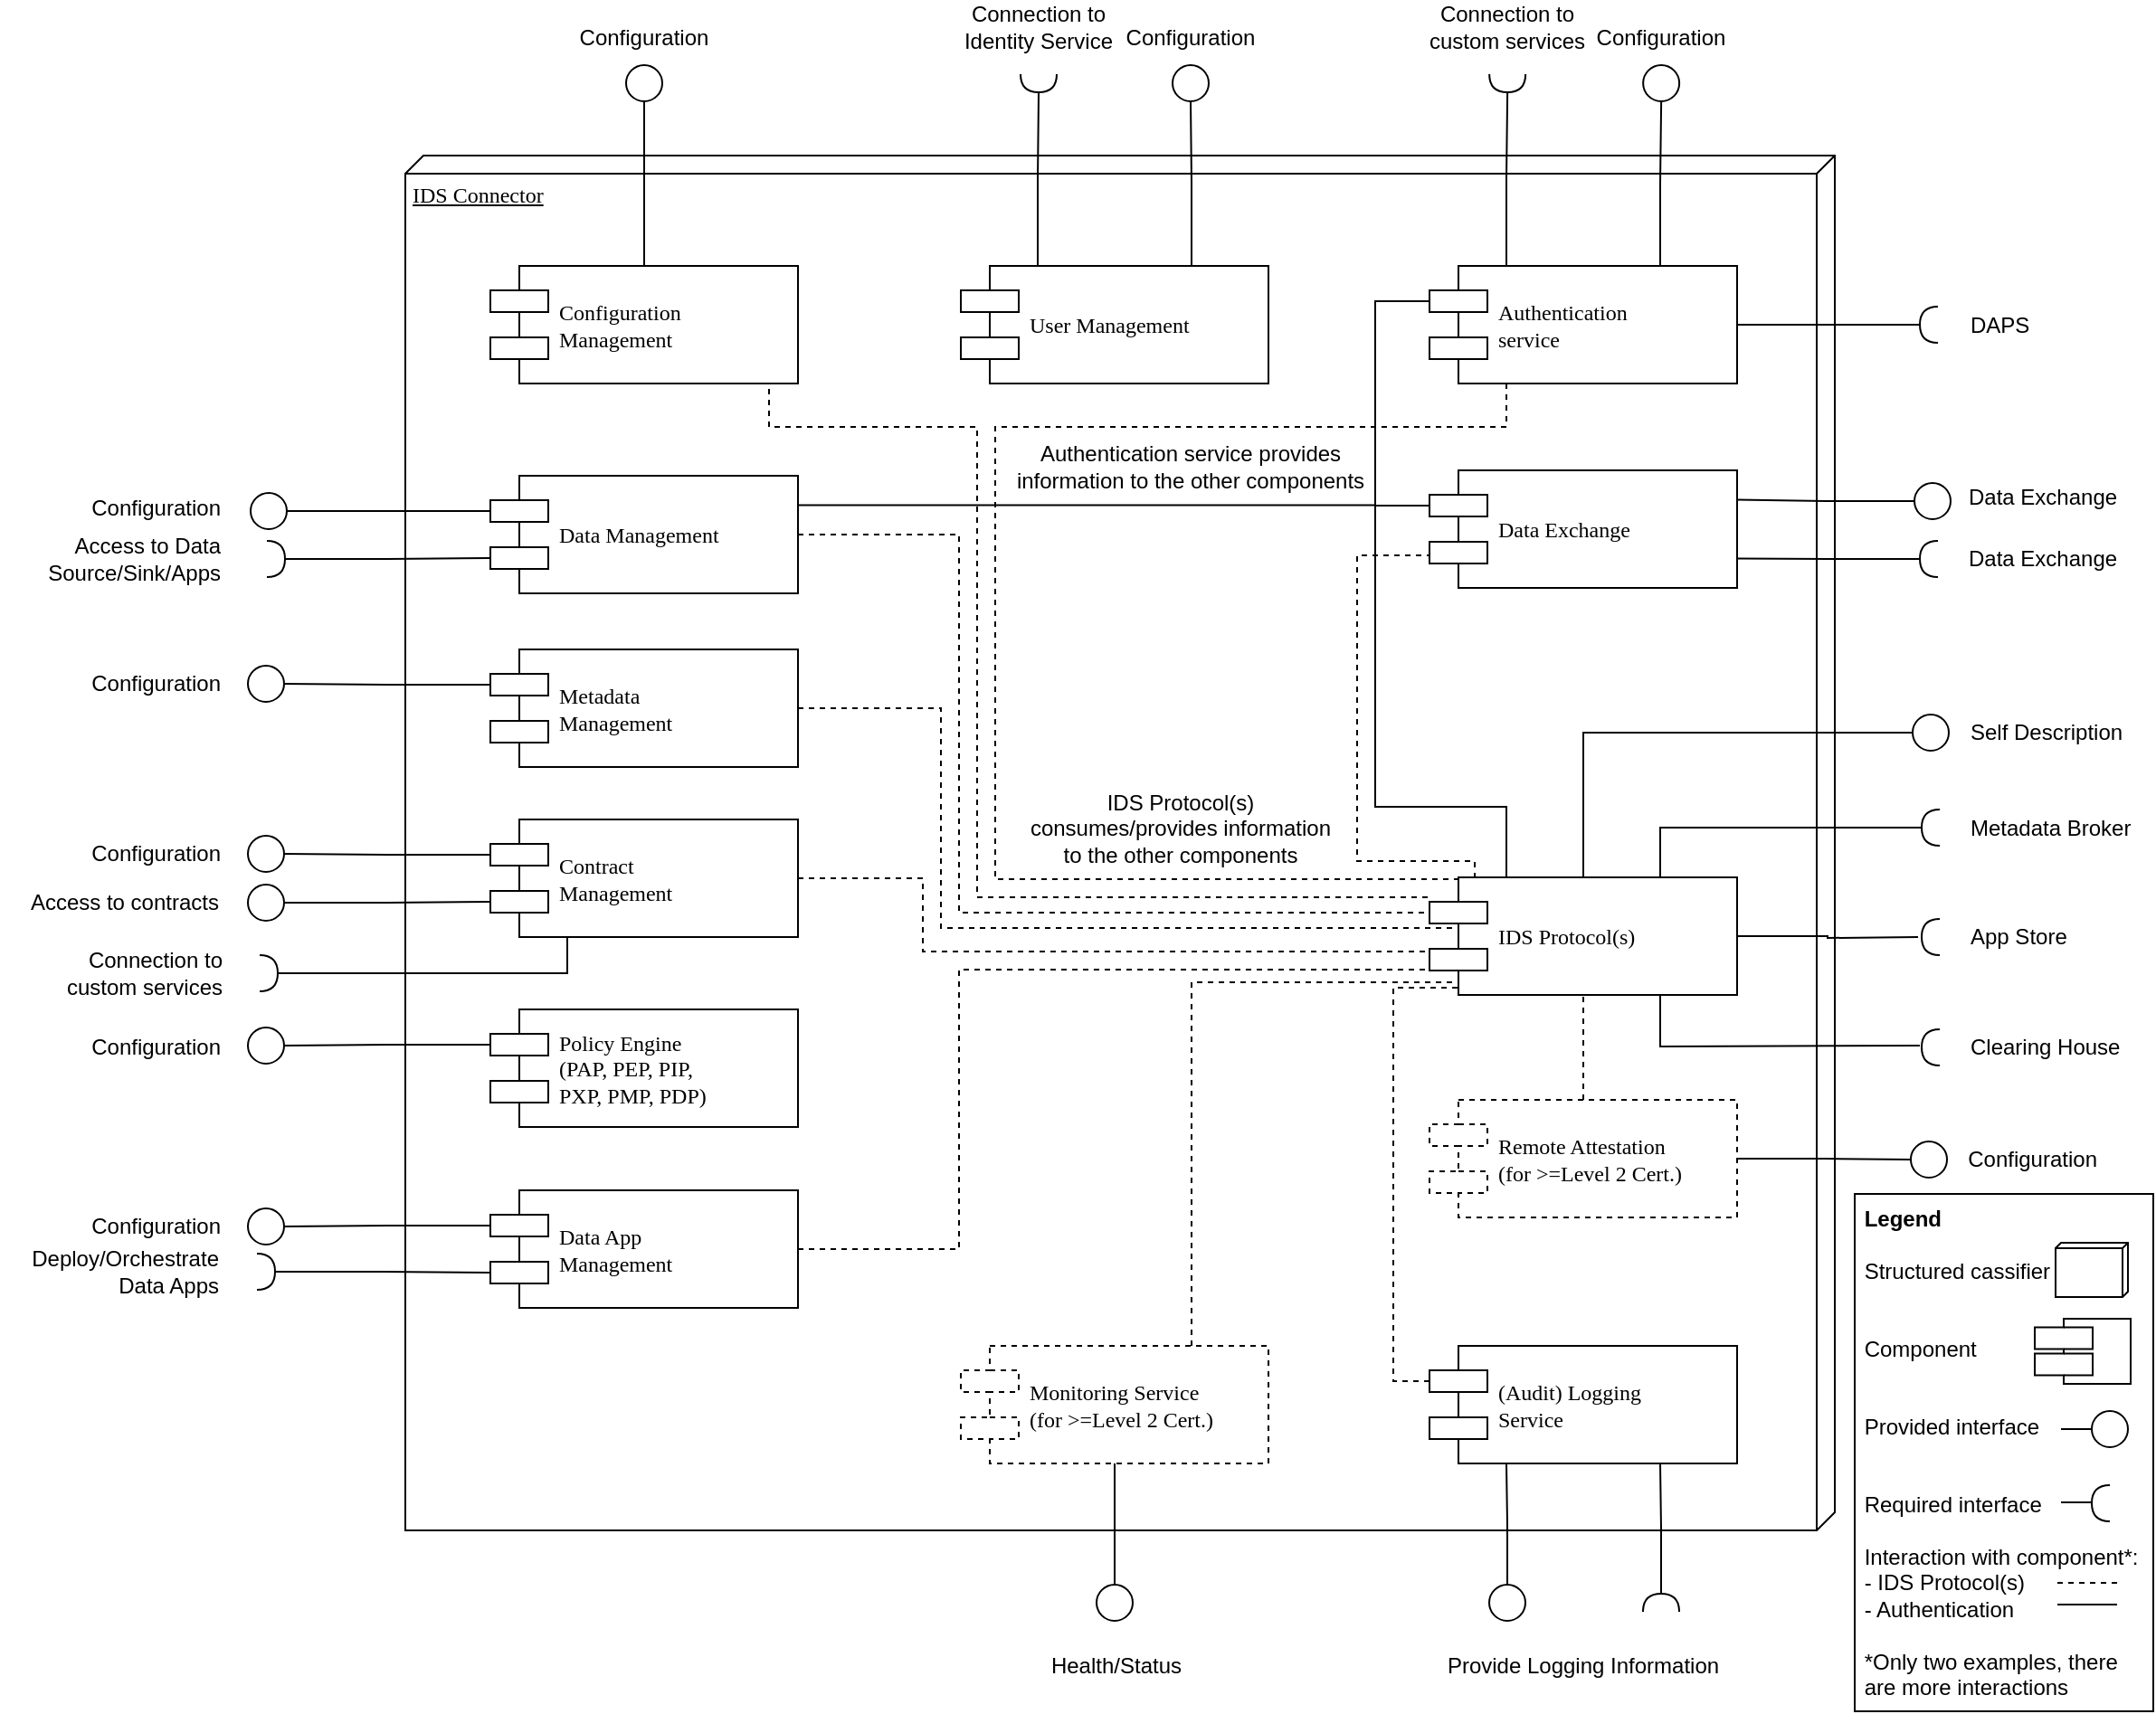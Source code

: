 <mxfile version="16.4.11" type="device"><diagram name="Page-1" id="5f0bae14-7c28-e335-631c-24af17079c00"><mxGraphModel dx="2674" dy="2086" grid="1" gridSize="10" guides="1" tooltips="1" connect="1" arrows="1" fold="1" page="1" pageScale="1" pageWidth="1100" pageHeight="850" background="none" math="0" shadow="0"><root><mxCell id="0"/><mxCell id="1" parent="0"/><mxCell id="jyTs4A_rWqT5F-8VlOva-28" value="IDS Connector" style="verticalAlign=top;align=left;spacingTop=8;spacingLeft=2;spacingRight=12;shape=cube;size=10;direction=south;fontStyle=4;html=1;rounded=0;shadow=0;comic=0;labelBackgroundColor=none;strokeWidth=1;fontFamily=Verdana;fontSize=12" parent="1" vertex="1"><mxGeometry x="154" y="50" width="790" height="760" as="geometry"/></mxCell><mxCell id="jyTs4A_rWqT5F-8VlOva-112" style="edgeStyle=orthogonalEdgeStyle;rounded=0;orthogonalLoop=1;jettySize=auto;html=1;exitX=1;exitY=0.5;exitDx=0;exitDy=0;entryX=0;entryY=0.3;entryDx=0;entryDy=0;endArrow=none;endFill=0;fillColor=#f8cecc;strokeColor=#000000;dashed=1;" parent="1" source="jyTs4A_rWqT5F-8VlOva-1" target="jyTs4A_rWqT5F-8VlOva-34" edge="1"><mxGeometry relative="1" as="geometry"><Array as="points"><mxPoint x="460" y="260"/><mxPoint x="460" y="469"/></Array></mxGeometry></mxCell><mxCell id="JZ4Dpea59XBY0IXT6QqH-74" style="edgeStyle=orthogonalEdgeStyle;rounded=0;orthogonalLoop=1;jettySize=auto;html=1;exitX=0;exitY=0.3;exitDx=0;exitDy=0;endArrow=none;endFill=0;entryX=1;entryY=0.5;entryDx=0;entryDy=0;" parent="1" source="jyTs4A_rWqT5F-8VlOva-1" target="JZ4Dpea59XBY0IXT6QqH-85" edge="1"><mxGeometry relative="1" as="geometry"><mxPoint x="40" y="230" as="targetPoint"/></mxGeometry></mxCell><mxCell id="jyTs4A_rWqT5F-8VlOva-1" value="Data Management" style="shape=component;align=left;spacingLeft=36;rounded=0;shadow=0;comic=0;labelBackgroundColor=none;strokeWidth=1;fontFamily=Verdana;fontSize=12;html=1;" parent="1" vertex="1"><mxGeometry x="201" y="227" width="170" height="65" as="geometry"/></mxCell><mxCell id="JZ4Dpea59XBY0IXT6QqH-13" style="edgeStyle=orthogonalEdgeStyle;rounded=0;orthogonalLoop=1;jettySize=auto;html=1;exitX=0.25;exitY=0;exitDx=0;exitDy=0;entryX=1;entryY=0.5;entryDx=0;entryDy=0;endArrow=none;endFill=0;entryPerimeter=0;" parent="1" source="jyTs4A_rWqT5F-8VlOva-2" target="JZ4Dpea59XBY0IXT6QqH-59" edge="1"><mxGeometry relative="1" as="geometry"><mxPoint x="538.5" y="16" as="targetPoint"/></mxGeometry></mxCell><mxCell id="JZ4Dpea59XBY0IXT6QqH-79" style="edgeStyle=orthogonalEdgeStyle;rounded=0;orthogonalLoop=1;jettySize=auto;html=1;exitX=0.75;exitY=0;exitDx=0;exitDy=0;endArrow=none;endFill=0;entryX=0.5;entryY=1;entryDx=0;entryDy=0;" parent="1" source="jyTs4A_rWqT5F-8VlOva-2" target="JZ4Dpea59XBY0IXT6QqH-99" edge="1"><mxGeometry relative="1" as="geometry"><mxPoint x="588" y="30" as="targetPoint"/></mxGeometry></mxCell><mxCell id="jyTs4A_rWqT5F-8VlOva-2" value="User Management" style="shape=component;align=left;spacingLeft=36;rounded=0;shadow=0;comic=0;labelBackgroundColor=none;strokeWidth=1;fontFamily=Verdana;fontSize=12;html=1;" parent="1" vertex="1"><mxGeometry x="461" y="111" width="170" height="65" as="geometry"/></mxCell><mxCell id="jyTs4A_rWqT5F-8VlOva-119" style="edgeStyle=orthogonalEdgeStyle;rounded=0;orthogonalLoop=1;jettySize=auto;html=1;exitX=0.75;exitY=0;exitDx=0;exitDy=0;entryX=0.094;entryY=0.892;entryDx=0;entryDy=0;endArrow=none;endFill=0;fillColor=#f8cecc;strokeColor=#000000;dashed=1;entryPerimeter=0;" parent="1" source="jyTs4A_rWqT5F-8VlOva-3" target="jyTs4A_rWqT5F-8VlOva-34" edge="1"><mxGeometry relative="1" as="geometry"><mxPoint x="546" y="687" as="sourcePoint"/><Array as="points"><mxPoint x="589" y="507"/></Array></mxGeometry></mxCell><mxCell id="JZ4Dpea59XBY0IXT6QqH-19" style="edgeStyle=orthogonalEdgeStyle;rounded=0;orthogonalLoop=1;jettySize=auto;html=1;exitX=0.5;exitY=1;exitDx=0;exitDy=0;entryX=0.5;entryY=0;entryDx=0;entryDy=0;endArrow=none;endFill=0;" parent="1" source="jyTs4A_rWqT5F-8VlOva-3" target="JZ4Dpea59XBY0IXT6QqH-17" edge="1"><mxGeometry relative="1" as="geometry"/></mxCell><mxCell id="jyTs4A_rWqT5F-8VlOva-3" value="Monitoring Service&lt;br&gt;(for &amp;gt;=Level 2 Cert.)" style="shape=component;align=left;spacingLeft=36;rounded=0;shadow=0;comic=0;labelBackgroundColor=none;strokeWidth=1;fontFamily=Verdana;fontSize=12;html=1;dashed=1;" parent="1" vertex="1"><mxGeometry x="461" y="708" width="170" height="65" as="geometry"/></mxCell><mxCell id="jyTs4A_rWqT5F-8VlOva-118" style="edgeStyle=orthogonalEdgeStyle;rounded=0;orthogonalLoop=1;jettySize=auto;html=1;exitX=0;exitY=0.3;exitDx=0;exitDy=0;endArrow=none;endFill=0;fillColor=#f8cecc;strokeColor=#000000;dashed=1;entryX=0.129;entryY=1;entryDx=0;entryDy=0;entryPerimeter=0;" parent="1" source="jyTs4A_rWqT5F-8VlOva-4" target="jyTs4A_rWqT5F-8VlOva-34" edge="1"><mxGeometry relative="1" as="geometry"><Array as="points"><mxPoint x="700" y="728"/><mxPoint x="700" y="510"/><mxPoint x="742" y="510"/></Array><mxPoint x="762.5" y="687" as="sourcePoint"/></mxGeometry></mxCell><mxCell id="jyTs4A_rWqT5F-8VlOva-4" value="(Audit) Logging&lt;br&gt;Service" style="shape=component;align=left;spacingLeft=36;rounded=0;shadow=0;comic=0;labelBackgroundColor=none;strokeWidth=1;fontFamily=Verdana;fontSize=12;html=1;" parent="1" vertex="1"><mxGeometry x="720" y="708" width="170" height="65" as="geometry"/></mxCell><mxCell id="JZ4Dpea59XBY0IXT6QqH-81" style="edgeStyle=orthogonalEdgeStyle;rounded=0;orthogonalLoop=1;jettySize=auto;html=1;exitX=0.5;exitY=0;exitDx=0;exitDy=0;entryX=0.5;entryY=1;entryDx=0;entryDy=0;endArrow=none;endFill=0;" parent="1" source="jyTs4A_rWqT5F-8VlOva-5" target="JZ4Dpea59XBY0IXT6QqH-80" edge="1"><mxGeometry relative="1" as="geometry"/></mxCell><mxCell id="JZ4Dpea59XBY0IXT6QqH-118" style="edgeStyle=orthogonalEdgeStyle;rounded=0;orthogonalLoop=1;jettySize=auto;html=1;exitX=0.5;exitY=1;exitDx=0;exitDy=0;dashed=1;endArrow=none;endFill=0;" parent="1" source="jyTs4A_rWqT5F-8VlOva-5" target="jyTs4A_rWqT5F-8VlOva-34" edge="1"><mxGeometry relative="1" as="geometry"><Array as="points"><mxPoint x="355" y="176"/><mxPoint x="355" y="200"/><mxPoint x="470" y="200"/><mxPoint x="470" y="460"/></Array></mxGeometry></mxCell><mxCell id="jyTs4A_rWqT5F-8VlOva-5" value="Configuration&lt;br&gt;Management" style="shape=component;align=left;spacingLeft=36;rounded=0;shadow=0;comic=0;labelBackgroundColor=none;strokeWidth=1;fontFamily=Verdana;fontSize=12;html=1;" parent="1" vertex="1"><mxGeometry x="201" y="111" width="170" height="65" as="geometry"/></mxCell><mxCell id="jyTs4A_rWqT5F-8VlOva-113" style="edgeStyle=orthogonalEdgeStyle;rounded=0;orthogonalLoop=1;jettySize=auto;html=1;exitX=1;exitY=0.5;exitDx=0;exitDy=0;entryX=0.153;entryY=0.431;entryDx=0;entryDy=0;endArrow=none;endFill=0;fillColor=#f8cecc;strokeColor=#000000;dashed=1;entryPerimeter=0;" parent="1" source="jyTs4A_rWqT5F-8VlOva-6" target="jyTs4A_rWqT5F-8VlOva-34" edge="1"><mxGeometry relative="1" as="geometry"><Array as="points"><mxPoint x="450" y="356"/><mxPoint x="450" y="477"/></Array></mxGeometry></mxCell><mxCell id="JZ4Dpea59XBY0IXT6QqH-75" style="edgeStyle=orthogonalEdgeStyle;rounded=0;orthogonalLoop=1;jettySize=auto;html=1;exitX=0;exitY=0.3;exitDx=0;exitDy=0;endArrow=none;endFill=0;entryX=1;entryY=0.5;entryDx=0;entryDy=0;" parent="1" source="jyTs4A_rWqT5F-8VlOva-6" target="JZ4Dpea59XBY0IXT6QqH-87" edge="1"><mxGeometry relative="1" as="geometry"><mxPoint x="110" y="380" as="targetPoint"/></mxGeometry></mxCell><mxCell id="jyTs4A_rWqT5F-8VlOva-6" value="Metadata&lt;br&gt;Management" style="shape=component;align=left;spacingLeft=36;rounded=0;shadow=0;comic=0;labelBackgroundColor=none;strokeWidth=1;fontFamily=Verdana;fontSize=12;html=1;" parent="1" vertex="1"><mxGeometry x="201" y="323" width="170" height="65" as="geometry"/></mxCell><mxCell id="jyTs4A_rWqT5F-8VlOva-114" style="edgeStyle=orthogonalEdgeStyle;rounded=0;orthogonalLoop=1;jettySize=auto;html=1;exitX=1;exitY=0.5;exitDx=0;exitDy=0;endArrow=none;endFill=0;fillColor=#f8cecc;strokeColor=#000000;dashed=1;" parent="1" source="jyTs4A_rWqT5F-8VlOva-7" edge="1"><mxGeometry relative="1" as="geometry"><Array as="points"><mxPoint x="440" y="450"/><mxPoint x="440" y="490"/><mxPoint x="720" y="490"/></Array><mxPoint x="720" y="500" as="targetPoint"/></mxGeometry></mxCell><mxCell id="JZ4Dpea59XBY0IXT6QqH-76" style="edgeStyle=orthogonalEdgeStyle;rounded=0;orthogonalLoop=1;jettySize=auto;html=1;exitX=0;exitY=0.3;exitDx=0;exitDy=0;endArrow=none;endFill=0;entryX=1;entryY=0.5;entryDx=0;entryDy=0;" parent="1" source="jyTs4A_rWqT5F-8VlOva-7" target="JZ4Dpea59XBY0IXT6QqH-90" edge="1"><mxGeometry relative="1" as="geometry"><mxPoint x="110" y="437" as="targetPoint"/></mxGeometry></mxCell><mxCell id="jyTs4A_rWqT5F-8VlOva-7" value="Contract&lt;br&gt;Management" style="shape=component;align=left;spacingLeft=36;rounded=0;shadow=0;comic=0;labelBackgroundColor=none;strokeWidth=1;fontFamily=Verdana;fontSize=12;html=1;" parent="1" vertex="1"><mxGeometry x="201" y="417" width="170" height="65" as="geometry"/></mxCell><mxCell id="JZ4Dpea59XBY0IXT6QqH-78" style="edgeStyle=orthogonalEdgeStyle;rounded=0;orthogonalLoop=1;jettySize=auto;html=1;exitX=0;exitY=0.3;exitDx=0;exitDy=0;endArrow=none;endFill=0;entryX=1;entryY=0.5;entryDx=0;entryDy=0;" parent="1" source="jyTs4A_rWqT5F-8VlOva-8" target="JZ4Dpea59XBY0IXT6QqH-92" edge="1"><mxGeometry relative="1" as="geometry"><mxPoint x="30" y="569" as="targetPoint"/></mxGeometry></mxCell><mxCell id="jyTs4A_rWqT5F-8VlOva-8" value="Policy Engine &lt;br&gt;(PAP, PEP, PIP, &lt;br&gt;PXP, PMP, PDP)" style="shape=component;align=left;spacingLeft=36;rounded=0;shadow=0;comic=0;labelBackgroundColor=none;strokeWidth=1;fontFamily=Verdana;fontSize=12;html=1;" parent="1" vertex="1"><mxGeometry x="201" y="522" width="170" height="65" as="geometry"/></mxCell><mxCell id="jyTs4A_rWqT5F-8VlOva-117" style="edgeStyle=orthogonalEdgeStyle;rounded=0;orthogonalLoop=1;jettySize=auto;html=1;exitX=1;exitY=0.5;exitDx=0;exitDy=0;entryX=0;entryY=0.7;entryDx=0;entryDy=0;endArrow=none;endFill=0;fillColor=#f8cecc;strokeColor=#000000;dashed=1;" parent="1" source="jyTs4A_rWqT5F-8VlOva-9" target="jyTs4A_rWqT5F-8VlOva-34" edge="1"><mxGeometry relative="1" as="geometry"><Array as="points"><mxPoint x="460" y="655"/><mxPoint x="460" y="500"/><mxPoint x="720" y="500"/></Array></mxGeometry></mxCell><mxCell id="JZ4Dpea59XBY0IXT6QqH-77" style="edgeStyle=orthogonalEdgeStyle;rounded=0;orthogonalLoop=1;jettySize=auto;html=1;exitX=0;exitY=0.3;exitDx=0;exitDy=0;endArrow=none;endFill=0;entryX=1;entryY=0.5;entryDx=0;entryDy=0;" parent="1" source="jyTs4A_rWqT5F-8VlOva-9" target="JZ4Dpea59XBY0IXT6QqH-94" edge="1"><mxGeometry relative="1" as="geometry"><mxPoint x="116" y="639" as="targetPoint"/></mxGeometry></mxCell><mxCell id="jyTs4A_rWqT5F-8VlOva-9" value="Data App&lt;br&gt;Management" style="shape=component;align=left;spacingLeft=36;rounded=0;shadow=0;comic=0;labelBackgroundColor=none;strokeWidth=1;fontFamily=Verdana;fontSize=12;html=1;" parent="1" vertex="1"><mxGeometry x="201" y="622" width="170" height="65" as="geometry"/></mxCell><mxCell id="jyTs4A_rWqT5F-8VlOva-32" style="edgeStyle=orthogonalEdgeStyle;rounded=0;orthogonalLoop=1;jettySize=auto;html=1;entryX=0.5;entryY=0;entryDx=0;entryDy=0;endArrow=none;endFill=0;exitX=0;exitY=0.5;exitDx=0;exitDy=0;" parent="1" source="jyTs4A_rWqT5F-8VlOva-31" target="jyTs4A_rWqT5F-8VlOva-34" edge="1"><mxGeometry relative="1" as="geometry"><mxPoint x="1024" y="421" as="sourcePoint"/><mxPoint x="903.04" y="420.975" as="targetPoint"/></mxGeometry></mxCell><mxCell id="jyTs4A_rWqT5F-8VlOva-31" value="" style="ellipse;whiteSpace=wrap;html=1;rounded=0;shadow=0;comic=0;labelBackgroundColor=none;strokeWidth=1;fontFamily=Verdana;fontSize=12;align=center;" parent="1" vertex="1"><mxGeometry x="987" y="359" width="20" height="20" as="geometry"/></mxCell><mxCell id="jyTs4A_rWqT5F-8VlOva-33" value="Self Description" style="text;html=1;strokeColor=none;fillColor=none;align=left;verticalAlign=middle;whiteSpace=wrap;rounded=0;" parent="1" vertex="1"><mxGeometry x="1017" y="354" width="90" height="30" as="geometry"/></mxCell><mxCell id="jyTs4A_rWqT5F-8VlOva-45" style="edgeStyle=orthogonalEdgeStyle;rounded=0;orthogonalLoop=1;jettySize=auto;html=1;entryX=1;entryY=0.25;entryDx=0;entryDy=0;endArrow=none;endFill=0;exitX=0;exitY=0.5;exitDx=0;exitDy=0;" parent="1" source="jyTs4A_rWqT5F-8VlOva-46" target="JZ4Dpea59XBY0IXT6QqH-14" edge="1"><mxGeometry relative="1" as="geometry"><mxPoint x="964" y="360" as="sourcePoint"/><mxPoint x="910" y="220.25" as="targetPoint"/></mxGeometry></mxCell><mxCell id="jyTs4A_rWqT5F-8VlOva-46" value="" style="ellipse;whiteSpace=wrap;html=1;rounded=0;shadow=0;comic=0;labelBackgroundColor=none;strokeWidth=1;fontFamily=Verdana;fontSize=12;align=center;" parent="1" vertex="1"><mxGeometry x="988" y="231" width="20" height="20" as="geometry"/></mxCell><mxCell id="jyTs4A_rWqT5F-8VlOva-63" value="Metadata Broker" style="text;html=1;strokeColor=none;fillColor=none;align=left;verticalAlign=middle;whiteSpace=wrap;rounded=0;" parent="1" vertex="1"><mxGeometry x="1017" y="406.5" width="100" height="30" as="geometry"/></mxCell><mxCell id="jyTs4A_rWqT5F-8VlOva-71" value="App Store" style="text;html=1;strokeColor=none;fillColor=none;align=left;verticalAlign=middle;whiteSpace=wrap;rounded=0;" parent="1" vertex="1"><mxGeometry x="1017" y="467" width="100" height="30" as="geometry"/></mxCell><mxCell id="jyTs4A_rWqT5F-8VlOva-72" style="edgeStyle=orthogonalEdgeStyle;rounded=0;orthogonalLoop=1;jettySize=auto;html=1;exitX=0;exitY=0.5;exitDx=0;exitDy=0;entryX=1;entryY=0.5;entryDx=0;entryDy=0;endArrow=none;endFill=0;" parent="1" target="jyTs4A_rWqT5F-8VlOva-34" edge="1"><mxGeometry relative="1" as="geometry"><mxPoint x="990" y="482" as="sourcePoint"/></mxGeometry></mxCell><mxCell id="jyTs4A_rWqT5F-8VlOva-76" value="Clearing House" style="text;html=1;strokeColor=none;fillColor=none;align=left;verticalAlign=middle;whiteSpace=wrap;rounded=0;" parent="1" vertex="1"><mxGeometry x="1017" y="528" width="100" height="30" as="geometry"/></mxCell><mxCell id="jyTs4A_rWqT5F-8VlOva-77" style="edgeStyle=orthogonalEdgeStyle;rounded=0;orthogonalLoop=1;jettySize=auto;html=1;exitX=0;exitY=0.5;exitDx=0;exitDy=0;entryX=0.75;entryY=1;entryDx=0;entryDy=0;endArrow=none;endFill=0;" parent="1" target="jyTs4A_rWqT5F-8VlOva-34" edge="1"><mxGeometry relative="1" as="geometry"><mxPoint x="991" y="542" as="sourcePoint"/></mxGeometry></mxCell><mxCell id="jyTs4A_rWqT5F-8VlOva-81" value="DAPS" style="text;html=1;strokeColor=none;fillColor=none;align=left;verticalAlign=middle;whiteSpace=wrap;rounded=0;" parent="1" vertex="1"><mxGeometry x="1017" y="128.5" width="100" height="30" as="geometry"/></mxCell><mxCell id="jyTs4A_rWqT5F-8VlOva-82" style="edgeStyle=orthogonalEdgeStyle;rounded=0;orthogonalLoop=1;jettySize=auto;html=1;exitX=1;exitY=0.5;exitDx=0;exitDy=0;entryX=1;entryY=0.5;entryDx=0;entryDy=0;endArrow=none;endFill=0;exitPerimeter=0;" parent="1" source="JZ4Dpea59XBY0IXT6QqH-64" target="JZ4Dpea59XBY0IXT6QqH-16" edge="1"><mxGeometry relative="1" as="geometry"><mxPoint x="992" y="654" as="sourcePoint"/></mxGeometry></mxCell><mxCell id="jyTs4A_rWqT5F-8VlOva-95" value="Access to Data Source/Sink/Apps" style="text;html=1;strokeColor=none;fillColor=none;align=right;verticalAlign=middle;whiteSpace=wrap;rounded=0;" parent="1" vertex="1"><mxGeometry x="-68.25" y="258" width="121.5" height="30" as="geometry"/></mxCell><mxCell id="jyTs4A_rWqT5F-8VlOva-97" value="Configuration" style="text;html=1;strokeColor=none;fillColor=none;align=center;verticalAlign=middle;whiteSpace=wrap;rounded=0;" parent="1" vertex="1"><mxGeometry x="249.25" y="-30" width="73.5" height="30" as="geometry"/></mxCell><mxCell id="jyTs4A_rWqT5F-8VlOva-134" value="Deploy/Orchestrate Data Apps" style="text;html=1;strokeColor=none;fillColor=none;align=right;verticalAlign=middle;whiteSpace=wrap;rounded=0;" parent="1" vertex="1"><mxGeometry x="-56.75" y="652" width="110" height="30" as="geometry"/></mxCell><mxCell id="jyTs4A_rWqT5F-8VlOva-136" value="IDS Protocol(s) consumes/provides information to the other components" style="text;html=1;strokeColor=none;fillColor=none;align=center;verticalAlign=middle;whiteSpace=wrap;rounded=0;" parent="1" vertex="1"><mxGeometry x="495" y="406.5" width="175" height="30" as="geometry"/></mxCell><mxCell id="JZ4Dpea59XBY0IXT6QqH-83" style="edgeStyle=orthogonalEdgeStyle;rounded=0;orthogonalLoop=1;jettySize=auto;html=1;exitX=0.5;exitY=0;exitDx=0;exitDy=0;entryX=0.5;entryY=1;entryDx=0;entryDy=0;dashed=1;endArrow=none;endFill=0;" parent="1" source="jyTs4A_rWqT5F-8VlOva-138" target="jyTs4A_rWqT5F-8VlOva-34" edge="1"><mxGeometry relative="1" as="geometry"/></mxCell><mxCell id="jyTs4A_rWqT5F-8VlOva-138" value="Remote Attestation&lt;br&gt;(for &amp;gt;=Level 2 Cert.)" style="shape=component;align=left;spacingLeft=36;rounded=0;shadow=0;comic=0;labelBackgroundColor=none;strokeWidth=1;fontFamily=Verdana;fontSize=12;html=1;dashed=1;" parent="1" vertex="1"><mxGeometry x="720" y="572" width="170" height="65" as="geometry"/></mxCell><mxCell id="jyTs4A_rWqT5F-8VlOva-148" style="edgeStyle=orthogonalEdgeStyle;rounded=0;orthogonalLoop=1;jettySize=auto;html=1;exitX=1;exitY=0.5;exitDx=0;exitDy=0;entryX=0;entryY=0.7;entryDx=0;entryDy=0;endArrow=none;endFill=0;strokeColor=#000000;" parent="1" source="jyTs4A_rWqT5F-8VlOva-146" target="jyTs4A_rWqT5F-8VlOva-7" edge="1"><mxGeometry relative="1" as="geometry"/></mxCell><mxCell id="jyTs4A_rWqT5F-8VlOva-146" value="" style="ellipse;whiteSpace=wrap;html=1;rounded=0;shadow=0;comic=0;labelBackgroundColor=none;strokeWidth=1;fontFamily=Verdana;fontSize=12;align=center;" parent="1" vertex="1"><mxGeometry x="67" y="453" width="20" height="20" as="geometry"/></mxCell><mxCell id="jyTs4A_rWqT5F-8VlOva-147" value="Access to contracts" style="text;html=1;strokeColor=none;fillColor=none;align=right;verticalAlign=middle;whiteSpace=wrap;rounded=0;" parent="1" vertex="1"><mxGeometry x="-70" y="448" width="123.25" height="30" as="geometry"/></mxCell><mxCell id="JZ4Dpea59XBY0IXT6QqH-11" value="Connection to Identity Service" style="text;html=1;strokeColor=none;fillColor=none;align=center;verticalAlign=middle;whiteSpace=wrap;rounded=0;" parent="1" vertex="1"><mxGeometry x="452.94" y="-36" width="102.13" height="30" as="geometry"/></mxCell><mxCell id="JZ4Dpea59XBY0IXT6QqH-119" style="edgeStyle=orthogonalEdgeStyle;rounded=0;orthogonalLoop=1;jettySize=auto;html=1;exitX=0;exitY=0.7;exitDx=0;exitDy=0;entryX=0.112;entryY=0.154;entryDx=0;entryDy=0;dashed=1;endArrow=none;endFill=0;entryPerimeter=0;" parent="1" source="JZ4Dpea59XBY0IXT6QqH-14" target="jyTs4A_rWqT5F-8VlOva-34" edge="1"><mxGeometry relative="1" as="geometry"><Array as="points"><mxPoint x="720" y="271"/><mxPoint x="680" y="271"/><mxPoint x="680" y="440"/><mxPoint x="745" y="440"/><mxPoint x="745" y="459"/></Array></mxGeometry></mxCell><mxCell id="JZ4Dpea59XBY0IXT6QqH-14" value="Data Exchange" style="shape=component;align=left;spacingLeft=36;rounded=0;shadow=0;comic=0;labelBackgroundColor=none;strokeWidth=1;fontFamily=Verdana;fontSize=12;html=1;" parent="1" vertex="1"><mxGeometry x="720" y="224" width="170" height="65" as="geometry"/></mxCell><mxCell id="JZ4Dpea59XBY0IXT6QqH-71" style="edgeStyle=orthogonalEdgeStyle;rounded=0;orthogonalLoop=1;jettySize=auto;html=1;exitX=0;exitY=0.3;exitDx=0;exitDy=0;endArrow=none;endFill=0;entryX=1;entryY=0.25;entryDx=0;entryDy=0;" parent="1" source="JZ4Dpea59XBY0IXT6QqH-16" target="jyTs4A_rWqT5F-8VlOva-1" edge="1"><mxGeometry relative="1" as="geometry"><mxPoint x="700" y="98.5" as="sourcePoint"/><mxPoint x="370" y="265" as="targetPoint"/><Array as="points"><mxPoint x="690" y="131"/><mxPoint x="690" y="243"/></Array></mxGeometry></mxCell><mxCell id="JZ4Dpea59XBY0IXT6QqH-117" style="edgeStyle=orthogonalEdgeStyle;rounded=0;orthogonalLoop=1;jettySize=auto;html=1;exitX=0.25;exitY=1;exitDx=0;exitDy=0;endArrow=none;endFill=0;dashed=1;entryX=0.171;entryY=0.169;entryDx=0;entryDy=0;entryPerimeter=0;" parent="1" source="JZ4Dpea59XBY0IXT6QqH-16" target="jyTs4A_rWqT5F-8VlOva-34" edge="1"><mxGeometry relative="1" as="geometry"><Array as="points"><mxPoint x="763" y="200"/><mxPoint x="480" y="200"/><mxPoint x="480" y="450"/><mxPoint x="749" y="450"/></Array></mxGeometry></mxCell><mxCell id="JZ4Dpea59XBY0IXT6QqH-121" style="edgeStyle=orthogonalEdgeStyle;rounded=0;orthogonalLoop=1;jettySize=auto;html=1;exitX=0;exitY=0.3;exitDx=0;exitDy=0;entryX=0.25;entryY=0;entryDx=0;entryDy=0;endArrow=none;endFill=0;" parent="1" source="JZ4Dpea59XBY0IXT6QqH-16" target="jyTs4A_rWqT5F-8VlOva-34" edge="1"><mxGeometry relative="1" as="geometry"><Array as="points"><mxPoint x="690" y="131"/><mxPoint x="690" y="410"/><mxPoint x="763" y="410"/></Array></mxGeometry></mxCell><mxCell id="nE7xQ-qJ__2BftJ0NdA2-9" style="edgeStyle=orthogonalEdgeStyle;rounded=0;orthogonalLoop=1;jettySize=auto;html=1;exitX=0;exitY=0.3;exitDx=0;exitDy=0;entryX=0;entryY=0.3;entryDx=0;entryDy=0;endArrow=none;endFill=0;" parent="1" source="JZ4Dpea59XBY0IXT6QqH-16" target="JZ4Dpea59XBY0IXT6QqH-14" edge="1"><mxGeometry relative="1" as="geometry"><Array as="points"><mxPoint x="690" y="131"/><mxPoint x="690" y="244"/></Array></mxGeometry></mxCell><mxCell id="JZ4Dpea59XBY0IXT6QqH-16" value="Authentication&lt;br&gt;service" style="shape=component;align=left;spacingLeft=36;rounded=0;shadow=0;comic=0;labelBackgroundColor=none;strokeWidth=1;fontFamily=Verdana;fontSize=12;html=1;" parent="1" vertex="1"><mxGeometry x="720" y="111" width="170" height="65" as="geometry"/></mxCell><mxCell id="JZ4Dpea59XBY0IXT6QqH-17" value="" style="ellipse;whiteSpace=wrap;html=1;rounded=0;shadow=0;comic=0;labelBackgroundColor=none;strokeWidth=1;fontFamily=Verdana;fontSize=12;align=center;" parent="1" vertex="1"><mxGeometry x="536" y="840" width="20" height="20" as="geometry"/></mxCell><mxCell id="JZ4Dpea59XBY0IXT6QqH-18" value="Health/Status" style="text;html=1;strokeColor=none;fillColor=none;align=center;verticalAlign=middle;whiteSpace=wrap;rounded=0;" parent="1" vertex="1"><mxGeometry x="495" y="870" width="104" height="30" as="geometry"/></mxCell><mxCell id="JZ4Dpea59XBY0IXT6QqH-51" style="edgeStyle=orthogonalEdgeStyle;rounded=0;orthogonalLoop=1;jettySize=auto;html=1;exitX=0.5;exitY=0;exitDx=0;exitDy=0;entryX=0.25;entryY=1;entryDx=0;entryDy=0;endArrow=none;endFill=0;" parent="1" source="JZ4Dpea59XBY0IXT6QqH-47" target="jyTs4A_rWqT5F-8VlOva-4" edge="1"><mxGeometry relative="1" as="geometry"/></mxCell><mxCell id="JZ4Dpea59XBY0IXT6QqH-47" value="" style="ellipse;whiteSpace=wrap;html=1;rounded=0;shadow=0;comic=0;labelBackgroundColor=none;strokeWidth=1;fontFamily=Verdana;fontSize=12;align=center;" parent="1" vertex="1"><mxGeometry x="753" y="840" width="20" height="20" as="geometry"/></mxCell><mxCell id="JZ4Dpea59XBY0IXT6QqH-48" value="Provide Logging Information" style="text;html=1;strokeColor=none;fillColor=none;align=center;verticalAlign=middle;whiteSpace=wrap;rounded=0;" parent="1" vertex="1"><mxGeometry x="727" y="870" width="156" height="30" as="geometry"/></mxCell><mxCell id="JZ4Dpea59XBY0IXT6QqH-55" style="edgeStyle=orthogonalEdgeStyle;rounded=0;orthogonalLoop=1;jettySize=auto;html=1;exitX=1;exitY=0.5;exitDx=0;exitDy=0;exitPerimeter=0;entryX=0;entryY=0.7;entryDx=0;entryDy=0;endArrow=none;endFill=0;" parent="1" source="JZ4Dpea59XBY0IXT6QqH-52" target="jyTs4A_rWqT5F-8VlOva-1" edge="1"><mxGeometry relative="1" as="geometry"/></mxCell><mxCell id="JZ4Dpea59XBY0IXT6QqH-52" value="" style="shape=requiredInterface;html=1;verticalLabelPosition=bottom;sketch=0;" parent="1" vertex="1"><mxGeometry x="77.5" y="263" width="10" height="20" as="geometry"/></mxCell><mxCell id="JZ4Dpea59XBY0IXT6QqH-58" style="edgeStyle=orthogonalEdgeStyle;rounded=0;orthogonalLoop=1;jettySize=auto;html=1;exitX=1;exitY=0.5;exitDx=0;exitDy=0;exitPerimeter=0;entryX=0;entryY=0.7;entryDx=0;entryDy=0;endArrow=none;endFill=0;" parent="1" source="JZ4Dpea59XBY0IXT6QqH-56" target="jyTs4A_rWqT5F-8VlOva-9" edge="1"><mxGeometry relative="1" as="geometry"/></mxCell><mxCell id="JZ4Dpea59XBY0IXT6QqH-56" value="" style="shape=requiredInterface;html=1;verticalLabelPosition=bottom;sketch=0;" parent="1" vertex="1"><mxGeometry x="72" y="657" width="10" height="20" as="geometry"/></mxCell><mxCell id="JZ4Dpea59XBY0IXT6QqH-59" value="" style="shape=requiredInterface;html=1;verticalLabelPosition=bottom;sketch=0;rotation=90;" parent="1" vertex="1"><mxGeometry x="499" width="10" height="20" as="geometry"/></mxCell><mxCell id="JZ4Dpea59XBY0IXT6QqH-70" style="edgeStyle=orthogonalEdgeStyle;rounded=0;orthogonalLoop=1;jettySize=auto;html=1;exitX=1;exitY=0.5;exitDx=0;exitDy=0;exitPerimeter=0;entryX=1;entryY=0.75;entryDx=0;entryDy=0;endArrow=none;endFill=0;" parent="1" source="JZ4Dpea59XBY0IXT6QqH-60" target="JZ4Dpea59XBY0IXT6QqH-14" edge="1"><mxGeometry relative="1" as="geometry"/></mxCell><mxCell id="JZ4Dpea59XBY0IXT6QqH-60" value="" style="shape=requiredInterface;html=1;verticalLabelPosition=bottom;sketch=0;rotation=-180;" parent="1" vertex="1"><mxGeometry x="991" y="263" width="10" height="20" as="geometry"/></mxCell><mxCell id="JZ4Dpea59XBY0IXT6QqH-69" style="edgeStyle=orthogonalEdgeStyle;rounded=0;orthogonalLoop=1;jettySize=auto;html=1;exitX=1;exitY=0.5;exitDx=0;exitDy=0;exitPerimeter=0;entryX=0.75;entryY=0;entryDx=0;entryDy=0;endArrow=none;endFill=0;" parent="1" source="JZ4Dpea59XBY0IXT6QqH-61" target="jyTs4A_rWqT5F-8VlOva-34" edge="1"><mxGeometry relative="1" as="geometry"/></mxCell><mxCell id="JZ4Dpea59XBY0IXT6QqH-61" value="" style="shape=requiredInterface;html=1;verticalLabelPosition=bottom;sketch=0;rotation=-180;" parent="1" vertex="1"><mxGeometry x="992" y="411.5" width="10" height="20" as="geometry"/></mxCell><mxCell id="JZ4Dpea59XBY0IXT6QqH-62" value="" style="shape=requiredInterface;html=1;verticalLabelPosition=bottom;sketch=0;rotation=-180;" parent="1" vertex="1"><mxGeometry x="992" y="472" width="10" height="20" as="geometry"/></mxCell><mxCell id="JZ4Dpea59XBY0IXT6QqH-63" value="" style="shape=requiredInterface;html=1;verticalLabelPosition=bottom;sketch=0;rotation=-180;" parent="1" vertex="1"><mxGeometry x="992" y="533" width="10" height="20" as="geometry"/></mxCell><mxCell id="JZ4Dpea59XBY0IXT6QqH-64" value="" style="shape=requiredInterface;html=1;verticalLabelPosition=bottom;sketch=0;rotation=-180;" parent="1" vertex="1"><mxGeometry x="991" y="133.5" width="10" height="20" as="geometry"/></mxCell><mxCell id="JZ4Dpea59XBY0IXT6QqH-68" style="edgeStyle=orthogonalEdgeStyle;rounded=0;orthogonalLoop=1;jettySize=auto;html=1;exitX=1;exitY=0.5;exitDx=0;exitDy=0;exitPerimeter=0;entryX=0.75;entryY=1;entryDx=0;entryDy=0;endArrow=none;endFill=0;" parent="1" source="JZ4Dpea59XBY0IXT6QqH-66" target="jyTs4A_rWqT5F-8VlOva-4" edge="1"><mxGeometry relative="1" as="geometry"/></mxCell><mxCell id="JZ4Dpea59XBY0IXT6QqH-66" value="" style="shape=requiredInterface;html=1;verticalLabelPosition=bottom;sketch=0;rotation=-90;" parent="1" vertex="1"><mxGeometry x="843" y="840" width="10" height="20" as="geometry"/></mxCell><mxCell id="JZ4Dpea59XBY0IXT6QqH-80" value="" style="ellipse;whiteSpace=wrap;html=1;rounded=0;shadow=0;comic=0;labelBackgroundColor=none;strokeWidth=1;fontFamily=Verdana;fontSize=12;align=center;" parent="1" vertex="1"><mxGeometry x="276" width="20" height="20" as="geometry"/></mxCell><mxCell id="JZ4Dpea59XBY0IXT6QqH-84" value="Configuration" style="text;html=1;strokeColor=none;fillColor=none;align=right;verticalAlign=middle;whiteSpace=wrap;rounded=0;" parent="1" vertex="1"><mxGeometry x="-20.25" y="229.5" width="73.5" height="30" as="geometry"/></mxCell><mxCell id="JZ4Dpea59XBY0IXT6QqH-85" value="" style="ellipse;whiteSpace=wrap;html=1;rounded=0;shadow=0;comic=0;labelBackgroundColor=none;strokeWidth=1;fontFamily=Verdana;fontSize=12;align=center;" parent="1" vertex="1"><mxGeometry x="68.5" y="236.5" width="20" height="20" as="geometry"/></mxCell><mxCell id="JZ4Dpea59XBY0IXT6QqH-87" value="" style="ellipse;whiteSpace=wrap;html=1;rounded=0;shadow=0;comic=0;labelBackgroundColor=none;strokeWidth=1;fontFamily=Verdana;fontSize=12;align=center;" parent="1" vertex="1"><mxGeometry x="67" y="332" width="20" height="20" as="geometry"/></mxCell><mxCell id="JZ4Dpea59XBY0IXT6QqH-89" value="Configuration" style="text;html=1;strokeColor=none;fillColor=none;align=right;verticalAlign=middle;whiteSpace=wrap;rounded=0;" parent="1" vertex="1"><mxGeometry x="-20.25" y="327" width="73.5" height="30" as="geometry"/></mxCell><mxCell id="JZ4Dpea59XBY0IXT6QqH-90" value="" style="ellipse;whiteSpace=wrap;html=1;rounded=0;shadow=0;comic=0;labelBackgroundColor=none;strokeWidth=1;fontFamily=Verdana;fontSize=12;align=center;" parent="1" vertex="1"><mxGeometry x="67" y="426" width="20" height="20" as="geometry"/></mxCell><mxCell id="JZ4Dpea59XBY0IXT6QqH-91" value="Configuration" style="text;html=1;strokeColor=none;fillColor=none;align=right;verticalAlign=middle;whiteSpace=wrap;rounded=0;" parent="1" vertex="1"><mxGeometry x="-20.25" y="421" width="73.5" height="30" as="geometry"/></mxCell><mxCell id="JZ4Dpea59XBY0IXT6QqH-92" value="" style="ellipse;whiteSpace=wrap;html=1;rounded=0;shadow=0;comic=0;labelBackgroundColor=none;strokeWidth=1;fontFamily=Verdana;fontSize=12;align=center;" parent="1" vertex="1"><mxGeometry x="67" y="532" width="20" height="20" as="geometry"/></mxCell><mxCell id="JZ4Dpea59XBY0IXT6QqH-93" value="Configuration" style="text;html=1;strokeColor=none;fillColor=none;align=right;verticalAlign=middle;whiteSpace=wrap;rounded=0;" parent="1" vertex="1"><mxGeometry x="-20.25" y="528" width="73.5" height="30" as="geometry"/></mxCell><mxCell id="JZ4Dpea59XBY0IXT6QqH-94" value="" style="ellipse;whiteSpace=wrap;html=1;rounded=0;shadow=0;comic=0;labelBackgroundColor=none;strokeWidth=1;fontFamily=Verdana;fontSize=12;align=center;" parent="1" vertex="1"><mxGeometry x="67" y="632" width="20" height="20" as="geometry"/></mxCell><mxCell id="JZ4Dpea59XBY0IXT6QqH-95" value="Configuration" style="text;html=1;strokeColor=none;fillColor=none;align=right;verticalAlign=middle;whiteSpace=wrap;rounded=0;" parent="1" vertex="1"><mxGeometry x="-20.25" y="627" width="73.5" height="30" as="geometry"/></mxCell><mxCell id="JZ4Dpea59XBY0IXT6QqH-97" style="edgeStyle=orthogonalEdgeStyle;rounded=0;orthogonalLoop=1;jettySize=auto;html=1;exitX=1;exitY=0.5;exitDx=0;exitDy=0;exitPerimeter=0;entryX=0.25;entryY=1;entryDx=0;entryDy=0;endArrow=none;endFill=0;" parent="1" source="JZ4Dpea59XBY0IXT6QqH-96" target="jyTs4A_rWqT5F-8VlOva-7" edge="1"><mxGeometry relative="1" as="geometry"/></mxCell><mxCell id="JZ4Dpea59XBY0IXT6QqH-96" value="" style="shape=requiredInterface;html=1;verticalLabelPosition=bottom;sketch=0;" parent="1" vertex="1"><mxGeometry x="73.5" y="492" width="10" height="20" as="geometry"/></mxCell><mxCell id="JZ4Dpea59XBY0IXT6QqH-98" value="Connection to custom services" style="text;html=1;strokeColor=none;fillColor=none;align=right;verticalAlign=middle;whiteSpace=wrap;rounded=0;" parent="1" vertex="1"><mxGeometry x="-60" y="487" width="115" height="30" as="geometry"/></mxCell><mxCell id="JZ4Dpea59XBY0IXT6QqH-99" value="" style="ellipse;whiteSpace=wrap;html=1;rounded=0;shadow=0;comic=0;labelBackgroundColor=none;strokeWidth=1;fontFamily=Verdana;fontSize=12;align=center;" parent="1" vertex="1"><mxGeometry x="578" width="20" height="20" as="geometry"/></mxCell><mxCell id="JZ4Dpea59XBY0IXT6QqH-101" value="Configuration" style="text;html=1;strokeColor=none;fillColor=none;align=center;verticalAlign=middle;whiteSpace=wrap;rounded=0;" parent="1" vertex="1"><mxGeometry x="551.25" y="-30" width="73.5" height="30" as="geometry"/></mxCell><mxCell id="JZ4Dpea59XBY0IXT6QqH-106" style="edgeStyle=orthogonalEdgeStyle;rounded=0;orthogonalLoop=1;jettySize=auto;html=1;exitX=0.25;exitY=0;exitDx=0;exitDy=0;entryX=1;entryY=0.5;entryDx=0;entryDy=0;endArrow=none;endFill=0;entryPerimeter=0;" parent="1" source="JZ4Dpea59XBY0IXT6QqH-16" target="JZ4Dpea59XBY0IXT6QqH-109" edge="1"><mxGeometry relative="1" as="geometry"><mxPoint x="766.07" y="80" as="sourcePoint"/><mxPoint x="806.57" y="16" as="targetPoint"/></mxGeometry></mxCell><mxCell id="JZ4Dpea59XBY0IXT6QqH-107" style="edgeStyle=orthogonalEdgeStyle;rounded=0;orthogonalLoop=1;jettySize=auto;html=1;exitX=0.75;exitY=0;exitDx=0;exitDy=0;endArrow=none;endFill=0;entryX=0.5;entryY=1;entryDx=0;entryDy=0;" parent="1" source="JZ4Dpea59XBY0IXT6QqH-16" target="JZ4Dpea59XBY0IXT6QqH-110" edge="1"><mxGeometry relative="1" as="geometry"><mxPoint x="856.07" y="30" as="targetPoint"/><mxPoint x="846.07" y="80" as="sourcePoint"/></mxGeometry></mxCell><mxCell id="JZ4Dpea59XBY0IXT6QqH-108" value="Connection to custom services" style="text;html=1;strokeColor=none;fillColor=none;align=center;verticalAlign=middle;whiteSpace=wrap;rounded=0;" parent="1" vertex="1"><mxGeometry x="712" y="-36" width="102.13" height="30" as="geometry"/></mxCell><mxCell id="JZ4Dpea59XBY0IXT6QqH-109" value="" style="shape=requiredInterface;html=1;verticalLabelPosition=bottom;sketch=0;rotation=90;" parent="1" vertex="1"><mxGeometry x="758.07" width="10" height="20" as="geometry"/></mxCell><mxCell id="JZ4Dpea59XBY0IXT6QqH-110" value="" style="ellipse;whiteSpace=wrap;html=1;rounded=0;shadow=0;comic=0;labelBackgroundColor=none;strokeWidth=1;fontFamily=Verdana;fontSize=12;align=center;" parent="1" vertex="1"><mxGeometry x="838.07" width="20" height="20" as="geometry"/></mxCell><mxCell id="JZ4Dpea59XBY0IXT6QqH-111" value="Configuration" style="text;html=1;strokeColor=none;fillColor=none;align=center;verticalAlign=middle;whiteSpace=wrap;rounded=0;" parent="1" vertex="1"><mxGeometry x="811.32" y="-30" width="73.5" height="30" as="geometry"/></mxCell><mxCell id="JZ4Dpea59XBY0IXT6QqH-112" value="" style="ellipse;whiteSpace=wrap;html=1;rounded=0;shadow=0;comic=0;labelBackgroundColor=none;strokeWidth=1;fontFamily=Verdana;fontSize=12;align=center;" parent="1" vertex="1"><mxGeometry x="986" y="595" width="20" height="20" as="geometry"/></mxCell><mxCell id="JZ4Dpea59XBY0IXT6QqH-113" style="edgeStyle=orthogonalEdgeStyle;rounded=0;orthogonalLoop=1;jettySize=auto;html=1;exitX=1;exitY=0.5;exitDx=0;exitDy=0;endArrow=none;endFill=0;entryX=0;entryY=0.5;entryDx=0;entryDy=0;" parent="1" source="jyTs4A_rWqT5F-8VlOva-138" target="JZ4Dpea59XBY0IXT6QqH-112" edge="1"><mxGeometry relative="1" as="geometry"><mxPoint x="97" y="637" as="targetPoint"/><mxPoint x="211" y="636.5" as="sourcePoint"/></mxGeometry></mxCell><mxCell id="JZ4Dpea59XBY0IXT6QqH-114" value="Configuration" style="text;html=1;strokeColor=none;fillColor=none;align=right;verticalAlign=middle;whiteSpace=wrap;rounded=0;" parent="1" vertex="1"><mxGeometry x="1017" y="590" width="73.5" height="30" as="geometry"/></mxCell><mxCell id="JZ4Dpea59XBY0IXT6QqH-115" value="Data Exchange" style="text;html=1;strokeColor=none;fillColor=none;align=left;verticalAlign=middle;whiteSpace=wrap;rounded=0;" parent="1" vertex="1"><mxGeometry x="1016" y="224" width="90" height="30" as="geometry"/></mxCell><mxCell id="JZ4Dpea59XBY0IXT6QqH-116" value="Data Exchange" style="text;html=1;strokeColor=none;fillColor=none;align=left;verticalAlign=middle;whiteSpace=wrap;rounded=0;" parent="1" vertex="1"><mxGeometry x="1016" y="258" width="90" height="30" as="geometry"/></mxCell><mxCell id="nE7xQ-qJ__2BftJ0NdA2-1" value="&lt;b&gt;&amp;nbsp;Legend&lt;br&gt;&lt;/b&gt;&lt;br&gt;&lt;div&gt;&amp;nbsp;Structured cassifier&lt;/div&gt;&lt;div&gt;&lt;span&gt;&lt;br&gt;&lt;/span&gt;&lt;/div&gt;&lt;div&gt;&lt;span&gt;&lt;br&gt;&lt;/span&gt;&lt;/div&gt;&lt;div&gt;&lt;span&gt;&amp;nbsp;Component&lt;/span&gt;&lt;/div&gt;&lt;div&gt;&lt;span&gt;&lt;br&gt;&lt;/span&gt;&lt;/div&gt;&lt;div&gt;&lt;span&gt;&lt;br&gt;&lt;/span&gt;&lt;/div&gt;&lt;div&gt;&lt;span&gt;&amp;nbsp;Provided interface&lt;/span&gt;&lt;br&gt;&lt;/div&gt;&lt;div&gt;&lt;span&gt;&lt;br&gt;&lt;/span&gt;&lt;/div&gt;&lt;div&gt;&lt;span&gt;&lt;br&gt;&lt;/span&gt;&lt;/div&gt;&lt;div&gt;&lt;span&gt;&amp;nbsp;Required interface&lt;/span&gt;&lt;/div&gt;&lt;div&gt;&lt;span&gt;&lt;br&gt;&lt;/span&gt;&lt;/div&gt;&lt;div&gt;&lt;span&gt;&amp;nbsp;Interaction&amp;nbsp;&lt;/span&gt;&lt;span&gt;with component*:&lt;/span&gt;&lt;/div&gt;&lt;div&gt;&amp;nbsp;- IDS Protocol(s)&lt;/div&gt;&lt;div&gt;&amp;nbsp;- Authentication&lt;/div&gt;&lt;div&gt;&lt;br&gt;&lt;/div&gt;&lt;div&gt;&amp;nbsp;*Only two examples, there&amp;nbsp; &amp;nbsp; &amp;nbsp;are more interactions&lt;/div&gt;" style="rounded=0;whiteSpace=wrap;html=1;align=left;verticalAlign=top;" parent="1" vertex="1"><mxGeometry x="955" y="624" width="165" height="286" as="geometry"/></mxCell><mxCell id="nE7xQ-qJ__2BftJ0NdA2-2" value="" style="verticalAlign=top;align=left;spacingTop=8;spacingLeft=2;spacingRight=12;shape=cube;size=3;direction=south;fontStyle=4;html=1;rounded=0;shadow=0;comic=0;labelBackgroundColor=none;strokeWidth=1;fontFamily=Verdana;fontSize=12" parent="1" vertex="1"><mxGeometry x="1066" y="651" width="40" height="30" as="geometry"/></mxCell><mxCell id="nE7xQ-qJ__2BftJ0NdA2-3" value="" style="shape=component;align=left;spacingLeft=36;rounded=0;shadow=0;comic=0;labelBackgroundColor=none;strokeWidth=1;fontFamily=Verdana;fontSize=12;html=1;" parent="1" vertex="1"><mxGeometry x="1054.5" y="693" width="53" height="36" as="geometry"/></mxCell><mxCell id="nE7xQ-qJ__2BftJ0NdA2-4" value="" style="ellipse;whiteSpace=wrap;html=1;rounded=0;shadow=0;comic=0;labelBackgroundColor=none;strokeWidth=1;fontFamily=Verdana;fontSize=12;align=center;" parent="1" vertex="1"><mxGeometry x="1086" y="744" width="20" height="20" as="geometry"/></mxCell><mxCell id="nE7xQ-qJ__2BftJ0NdA2-6" value="" style="endArrow=none;html=1;rounded=0;entryX=0;entryY=0.5;entryDx=0;entryDy=0;" parent="1" edge="1"><mxGeometry width="50" height="50" relative="1" as="geometry"><mxPoint x="1069" y="754" as="sourcePoint"/><mxPoint x="1086" y="754" as="targetPoint"/></mxGeometry></mxCell><mxCell id="nE7xQ-qJ__2BftJ0NdA2-7" value="" style="shape=requiredInterface;html=1;verticalLabelPosition=bottom;sketch=0;rotation=-180;" parent="1" vertex="1"><mxGeometry x="1086" y="785" width="10" height="20" as="geometry"/></mxCell><mxCell id="nE7xQ-qJ__2BftJ0NdA2-8" value="" style="endArrow=none;html=1;rounded=0;entryX=0;entryY=0.5;entryDx=0;entryDy=0;" parent="1" edge="1"><mxGeometry width="50" height="50" relative="1" as="geometry"><mxPoint x="1069" y="794.5" as="sourcePoint"/><mxPoint x="1086" y="794.5" as="targetPoint"/></mxGeometry></mxCell><mxCell id="jyTs4A_rWqT5F-8VlOva-34" value="IDS Protocol(s)" style="shape=component;align=left;spacingLeft=36;rounded=0;shadow=0;comic=0;labelBackgroundColor=none;strokeWidth=1;fontFamily=Verdana;fontSize=12;html=1;" parent="1" vertex="1"><mxGeometry x="720" y="449" width="170" height="65" as="geometry"/></mxCell><mxCell id="nE7xQ-qJ__2BftJ0NdA2-10" value="" style="endArrow=none;html=1;rounded=0;" parent="1" edge="1"><mxGeometry width="50" height="50" relative="1" as="geometry"><mxPoint x="1067" y="851" as="sourcePoint"/><mxPoint x="1100" y="851" as="targetPoint"/></mxGeometry></mxCell><mxCell id="nE7xQ-qJ__2BftJ0NdA2-11" value="" style="endArrow=none;html=1;rounded=0;dashed=1;" parent="1" edge="1"><mxGeometry width="50" height="50" relative="1" as="geometry"><mxPoint x="1067" y="839" as="sourcePoint"/><mxPoint x="1100" y="839" as="targetPoint"/></mxGeometry></mxCell><mxCell id="nE7xQ-qJ__2BftJ0NdA2-12" value="Authentication service provides information to the other components" style="text;html=1;strokeColor=none;fillColor=none;align=center;verticalAlign=middle;whiteSpace=wrap;rounded=0;" parent="1" vertex="1"><mxGeometry x="488" y="206.5" width="200" height="30" as="geometry"/></mxCell></root></mxGraphModel></diagram></mxfile>